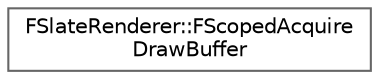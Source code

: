 digraph "Graphical Class Hierarchy"
{
 // INTERACTIVE_SVG=YES
 // LATEX_PDF_SIZE
  bgcolor="transparent";
  edge [fontname=Helvetica,fontsize=10,labelfontname=Helvetica,labelfontsize=10];
  node [fontname=Helvetica,fontsize=10,shape=box,height=0.2,width=0.4];
  rankdir="LR";
  Node0 [id="Node000000",label="FSlateRenderer::FScopedAcquire\lDrawBuffer",height=0.2,width=0.4,color="grey40", fillcolor="white", style="filled",URL="$dc/d8a/structFSlateRenderer_1_1FScopedAcquireDrawBuffer.html",tooltip="Acquire the draw buffer and release it at the end of the scope."];
}
